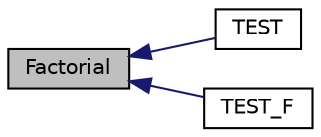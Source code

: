 digraph "Factorial"
{
  edge [fontname="Helvetica",fontsize="10",labelfontname="Helvetica",labelfontsize="10"];
  node [fontname="Helvetica",fontsize="10",shape=record];
  rankdir="LR";
  Node1 [label="Factorial",height=0.2,width=0.4,color="black", fillcolor="grey75", style="filled", fontcolor="black"];
  Node1 -> Node2 [dir="back",color="midnightblue",fontsize="10",style="solid",fontname="Helvetica"];
  Node2 [label="TEST",height=0.2,width=0.4,color="black", fillcolor="white", style="filled",URL="$d9/db0/sample1__unittest_8cc.html#a9f39ae0b3ba1a58dc77bb6c7bf2fcd8e"];
  Node1 -> Node3 [dir="back",color="midnightblue",fontsize="10",style="solid",fontname="Helvetica"];
  Node3 [label="TEST_F",height=0.2,width=0.4,color="black", fillcolor="white", style="filled",URL="$d4/d38/sample5__unittest_8cc.html#ad7679328025ef6d95ee2f45d5604aa89"];
}

